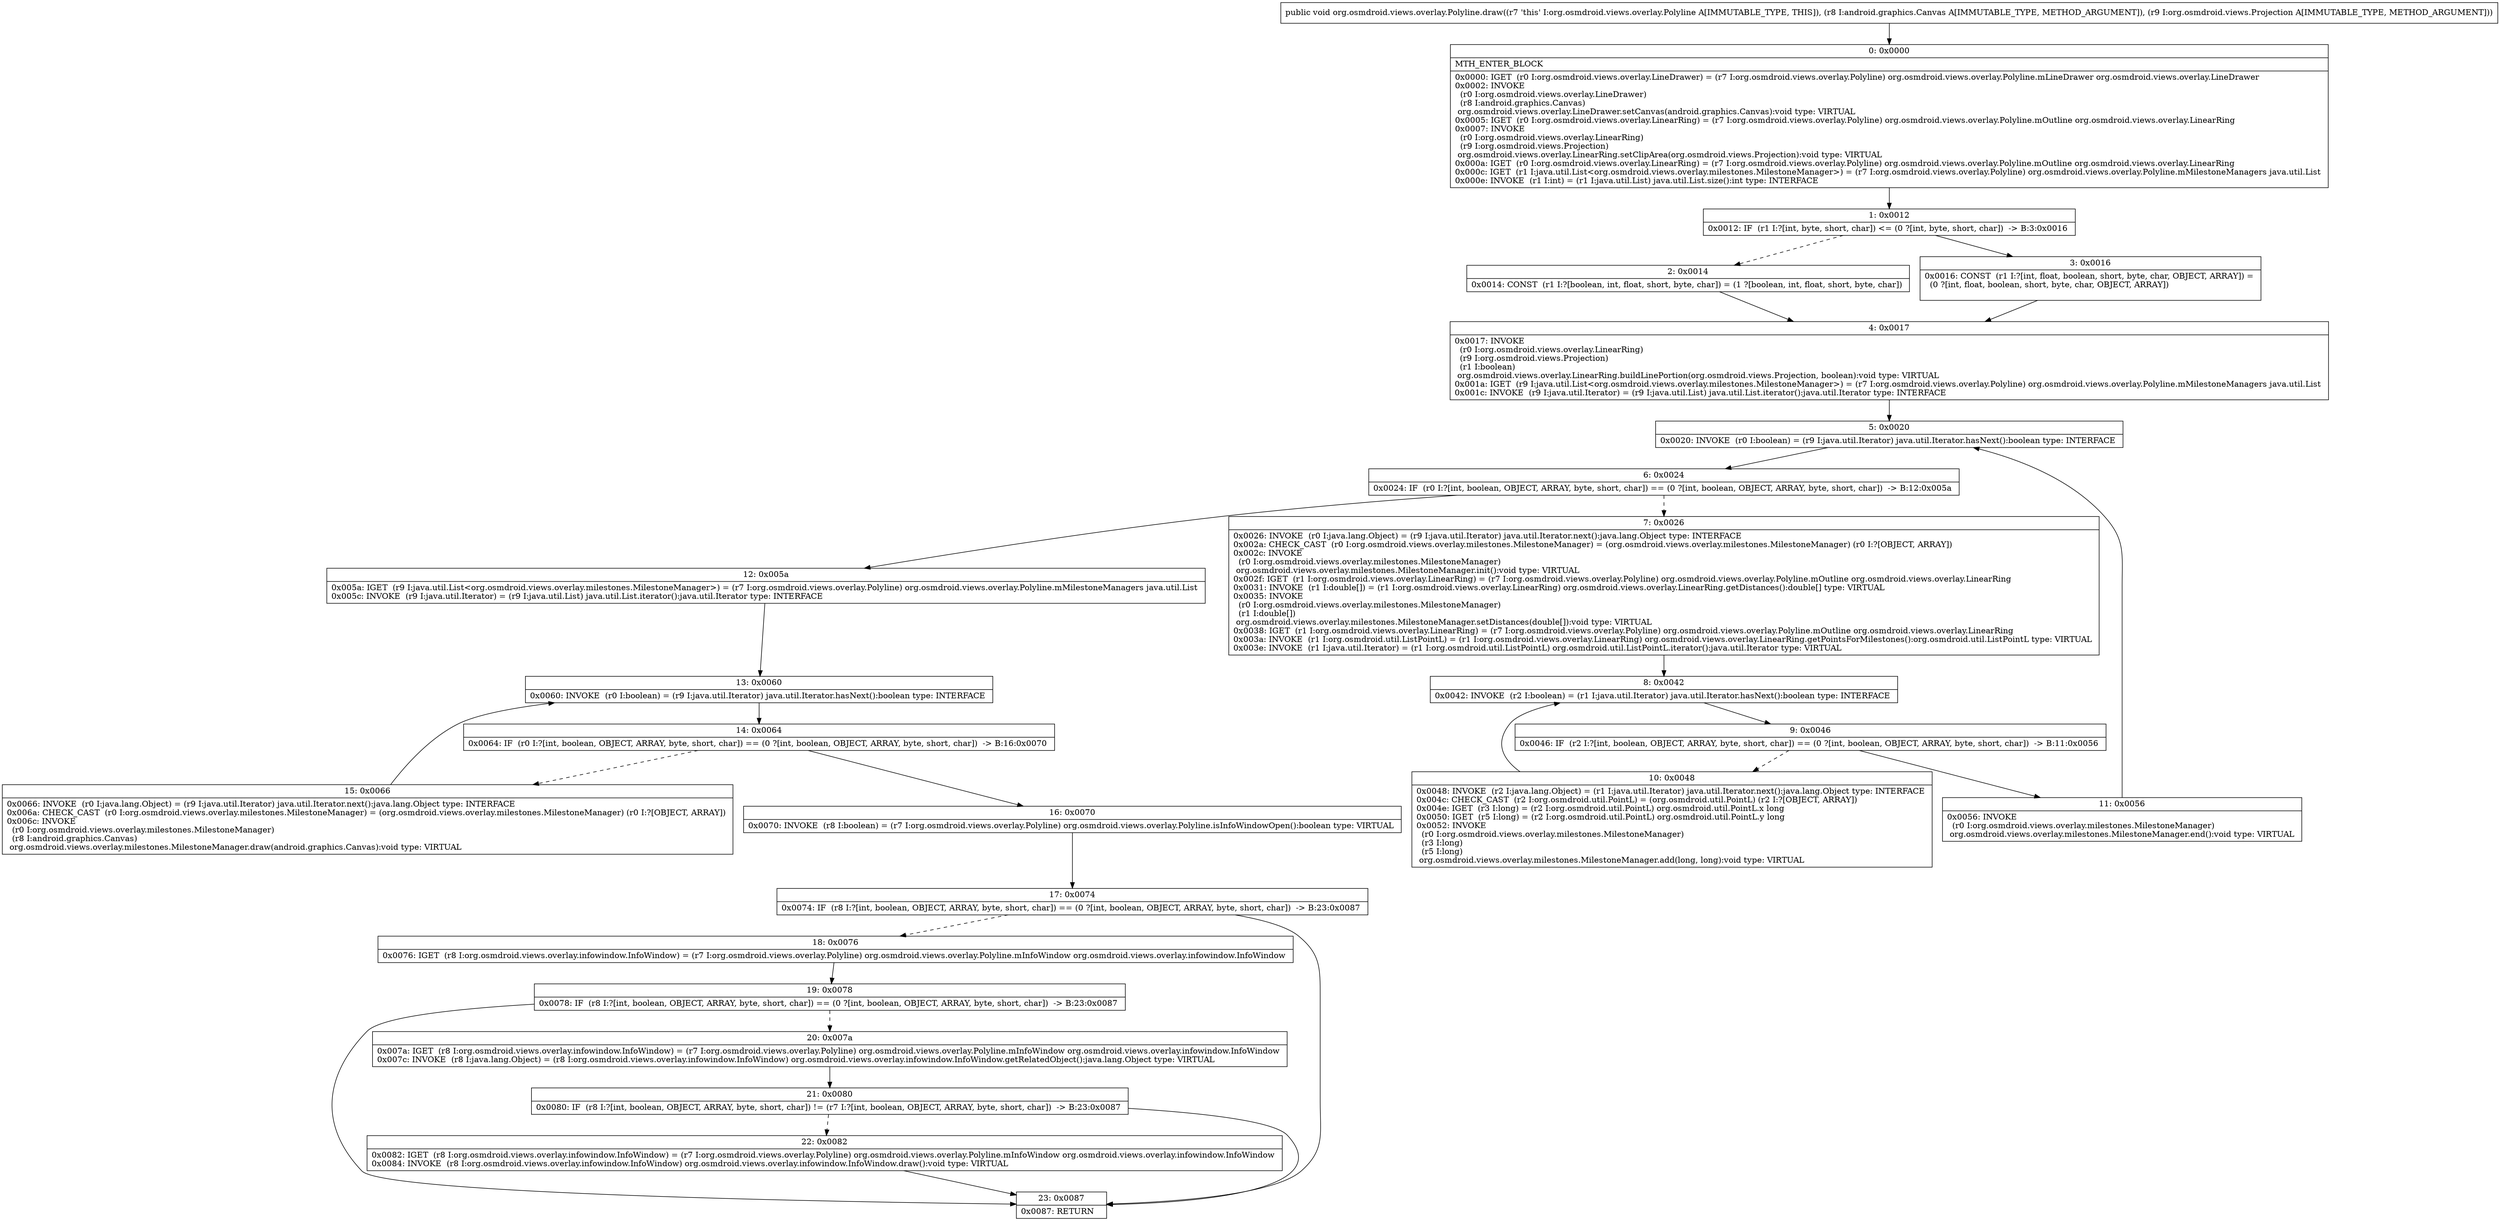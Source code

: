 digraph "CFG fororg.osmdroid.views.overlay.Polyline.draw(Landroid\/graphics\/Canvas;Lorg\/osmdroid\/views\/Projection;)V" {
Node_0 [shape=record,label="{0\:\ 0x0000|MTH_ENTER_BLOCK\l|0x0000: IGET  (r0 I:org.osmdroid.views.overlay.LineDrawer) = (r7 I:org.osmdroid.views.overlay.Polyline) org.osmdroid.views.overlay.Polyline.mLineDrawer org.osmdroid.views.overlay.LineDrawer \l0x0002: INVOKE  \l  (r0 I:org.osmdroid.views.overlay.LineDrawer)\l  (r8 I:android.graphics.Canvas)\l org.osmdroid.views.overlay.LineDrawer.setCanvas(android.graphics.Canvas):void type: VIRTUAL \l0x0005: IGET  (r0 I:org.osmdroid.views.overlay.LinearRing) = (r7 I:org.osmdroid.views.overlay.Polyline) org.osmdroid.views.overlay.Polyline.mOutline org.osmdroid.views.overlay.LinearRing \l0x0007: INVOKE  \l  (r0 I:org.osmdroid.views.overlay.LinearRing)\l  (r9 I:org.osmdroid.views.Projection)\l org.osmdroid.views.overlay.LinearRing.setClipArea(org.osmdroid.views.Projection):void type: VIRTUAL \l0x000a: IGET  (r0 I:org.osmdroid.views.overlay.LinearRing) = (r7 I:org.osmdroid.views.overlay.Polyline) org.osmdroid.views.overlay.Polyline.mOutline org.osmdroid.views.overlay.LinearRing \l0x000c: IGET  (r1 I:java.util.List\<org.osmdroid.views.overlay.milestones.MilestoneManager\>) = (r7 I:org.osmdroid.views.overlay.Polyline) org.osmdroid.views.overlay.Polyline.mMilestoneManagers java.util.List \l0x000e: INVOKE  (r1 I:int) = (r1 I:java.util.List) java.util.List.size():int type: INTERFACE \l}"];
Node_1 [shape=record,label="{1\:\ 0x0012|0x0012: IF  (r1 I:?[int, byte, short, char]) \<= (0 ?[int, byte, short, char])  \-\> B:3:0x0016 \l}"];
Node_2 [shape=record,label="{2\:\ 0x0014|0x0014: CONST  (r1 I:?[boolean, int, float, short, byte, char]) = (1 ?[boolean, int, float, short, byte, char]) \l}"];
Node_3 [shape=record,label="{3\:\ 0x0016|0x0016: CONST  (r1 I:?[int, float, boolean, short, byte, char, OBJECT, ARRAY]) = \l  (0 ?[int, float, boolean, short, byte, char, OBJECT, ARRAY])\l \l}"];
Node_4 [shape=record,label="{4\:\ 0x0017|0x0017: INVOKE  \l  (r0 I:org.osmdroid.views.overlay.LinearRing)\l  (r9 I:org.osmdroid.views.Projection)\l  (r1 I:boolean)\l org.osmdroid.views.overlay.LinearRing.buildLinePortion(org.osmdroid.views.Projection, boolean):void type: VIRTUAL \l0x001a: IGET  (r9 I:java.util.List\<org.osmdroid.views.overlay.milestones.MilestoneManager\>) = (r7 I:org.osmdroid.views.overlay.Polyline) org.osmdroid.views.overlay.Polyline.mMilestoneManagers java.util.List \l0x001c: INVOKE  (r9 I:java.util.Iterator) = (r9 I:java.util.List) java.util.List.iterator():java.util.Iterator type: INTERFACE \l}"];
Node_5 [shape=record,label="{5\:\ 0x0020|0x0020: INVOKE  (r0 I:boolean) = (r9 I:java.util.Iterator) java.util.Iterator.hasNext():boolean type: INTERFACE \l}"];
Node_6 [shape=record,label="{6\:\ 0x0024|0x0024: IF  (r0 I:?[int, boolean, OBJECT, ARRAY, byte, short, char]) == (0 ?[int, boolean, OBJECT, ARRAY, byte, short, char])  \-\> B:12:0x005a \l}"];
Node_7 [shape=record,label="{7\:\ 0x0026|0x0026: INVOKE  (r0 I:java.lang.Object) = (r9 I:java.util.Iterator) java.util.Iterator.next():java.lang.Object type: INTERFACE \l0x002a: CHECK_CAST  (r0 I:org.osmdroid.views.overlay.milestones.MilestoneManager) = (org.osmdroid.views.overlay.milestones.MilestoneManager) (r0 I:?[OBJECT, ARRAY]) \l0x002c: INVOKE  \l  (r0 I:org.osmdroid.views.overlay.milestones.MilestoneManager)\l org.osmdroid.views.overlay.milestones.MilestoneManager.init():void type: VIRTUAL \l0x002f: IGET  (r1 I:org.osmdroid.views.overlay.LinearRing) = (r7 I:org.osmdroid.views.overlay.Polyline) org.osmdroid.views.overlay.Polyline.mOutline org.osmdroid.views.overlay.LinearRing \l0x0031: INVOKE  (r1 I:double[]) = (r1 I:org.osmdroid.views.overlay.LinearRing) org.osmdroid.views.overlay.LinearRing.getDistances():double[] type: VIRTUAL \l0x0035: INVOKE  \l  (r0 I:org.osmdroid.views.overlay.milestones.MilestoneManager)\l  (r1 I:double[])\l org.osmdroid.views.overlay.milestones.MilestoneManager.setDistances(double[]):void type: VIRTUAL \l0x0038: IGET  (r1 I:org.osmdroid.views.overlay.LinearRing) = (r7 I:org.osmdroid.views.overlay.Polyline) org.osmdroid.views.overlay.Polyline.mOutline org.osmdroid.views.overlay.LinearRing \l0x003a: INVOKE  (r1 I:org.osmdroid.util.ListPointL) = (r1 I:org.osmdroid.views.overlay.LinearRing) org.osmdroid.views.overlay.LinearRing.getPointsForMilestones():org.osmdroid.util.ListPointL type: VIRTUAL \l0x003e: INVOKE  (r1 I:java.util.Iterator) = (r1 I:org.osmdroid.util.ListPointL) org.osmdroid.util.ListPointL.iterator():java.util.Iterator type: VIRTUAL \l}"];
Node_8 [shape=record,label="{8\:\ 0x0042|0x0042: INVOKE  (r2 I:boolean) = (r1 I:java.util.Iterator) java.util.Iterator.hasNext():boolean type: INTERFACE \l}"];
Node_9 [shape=record,label="{9\:\ 0x0046|0x0046: IF  (r2 I:?[int, boolean, OBJECT, ARRAY, byte, short, char]) == (0 ?[int, boolean, OBJECT, ARRAY, byte, short, char])  \-\> B:11:0x0056 \l}"];
Node_10 [shape=record,label="{10\:\ 0x0048|0x0048: INVOKE  (r2 I:java.lang.Object) = (r1 I:java.util.Iterator) java.util.Iterator.next():java.lang.Object type: INTERFACE \l0x004c: CHECK_CAST  (r2 I:org.osmdroid.util.PointL) = (org.osmdroid.util.PointL) (r2 I:?[OBJECT, ARRAY]) \l0x004e: IGET  (r3 I:long) = (r2 I:org.osmdroid.util.PointL) org.osmdroid.util.PointL.x long \l0x0050: IGET  (r5 I:long) = (r2 I:org.osmdroid.util.PointL) org.osmdroid.util.PointL.y long \l0x0052: INVOKE  \l  (r0 I:org.osmdroid.views.overlay.milestones.MilestoneManager)\l  (r3 I:long)\l  (r5 I:long)\l org.osmdroid.views.overlay.milestones.MilestoneManager.add(long, long):void type: VIRTUAL \l}"];
Node_11 [shape=record,label="{11\:\ 0x0056|0x0056: INVOKE  \l  (r0 I:org.osmdroid.views.overlay.milestones.MilestoneManager)\l org.osmdroid.views.overlay.milestones.MilestoneManager.end():void type: VIRTUAL \l}"];
Node_12 [shape=record,label="{12\:\ 0x005a|0x005a: IGET  (r9 I:java.util.List\<org.osmdroid.views.overlay.milestones.MilestoneManager\>) = (r7 I:org.osmdroid.views.overlay.Polyline) org.osmdroid.views.overlay.Polyline.mMilestoneManagers java.util.List \l0x005c: INVOKE  (r9 I:java.util.Iterator) = (r9 I:java.util.List) java.util.List.iterator():java.util.Iterator type: INTERFACE \l}"];
Node_13 [shape=record,label="{13\:\ 0x0060|0x0060: INVOKE  (r0 I:boolean) = (r9 I:java.util.Iterator) java.util.Iterator.hasNext():boolean type: INTERFACE \l}"];
Node_14 [shape=record,label="{14\:\ 0x0064|0x0064: IF  (r0 I:?[int, boolean, OBJECT, ARRAY, byte, short, char]) == (0 ?[int, boolean, OBJECT, ARRAY, byte, short, char])  \-\> B:16:0x0070 \l}"];
Node_15 [shape=record,label="{15\:\ 0x0066|0x0066: INVOKE  (r0 I:java.lang.Object) = (r9 I:java.util.Iterator) java.util.Iterator.next():java.lang.Object type: INTERFACE \l0x006a: CHECK_CAST  (r0 I:org.osmdroid.views.overlay.milestones.MilestoneManager) = (org.osmdroid.views.overlay.milestones.MilestoneManager) (r0 I:?[OBJECT, ARRAY]) \l0x006c: INVOKE  \l  (r0 I:org.osmdroid.views.overlay.milestones.MilestoneManager)\l  (r8 I:android.graphics.Canvas)\l org.osmdroid.views.overlay.milestones.MilestoneManager.draw(android.graphics.Canvas):void type: VIRTUAL \l}"];
Node_16 [shape=record,label="{16\:\ 0x0070|0x0070: INVOKE  (r8 I:boolean) = (r7 I:org.osmdroid.views.overlay.Polyline) org.osmdroid.views.overlay.Polyline.isInfoWindowOpen():boolean type: VIRTUAL \l}"];
Node_17 [shape=record,label="{17\:\ 0x0074|0x0074: IF  (r8 I:?[int, boolean, OBJECT, ARRAY, byte, short, char]) == (0 ?[int, boolean, OBJECT, ARRAY, byte, short, char])  \-\> B:23:0x0087 \l}"];
Node_18 [shape=record,label="{18\:\ 0x0076|0x0076: IGET  (r8 I:org.osmdroid.views.overlay.infowindow.InfoWindow) = (r7 I:org.osmdroid.views.overlay.Polyline) org.osmdroid.views.overlay.Polyline.mInfoWindow org.osmdroid.views.overlay.infowindow.InfoWindow \l}"];
Node_19 [shape=record,label="{19\:\ 0x0078|0x0078: IF  (r8 I:?[int, boolean, OBJECT, ARRAY, byte, short, char]) == (0 ?[int, boolean, OBJECT, ARRAY, byte, short, char])  \-\> B:23:0x0087 \l}"];
Node_20 [shape=record,label="{20\:\ 0x007a|0x007a: IGET  (r8 I:org.osmdroid.views.overlay.infowindow.InfoWindow) = (r7 I:org.osmdroid.views.overlay.Polyline) org.osmdroid.views.overlay.Polyline.mInfoWindow org.osmdroid.views.overlay.infowindow.InfoWindow \l0x007c: INVOKE  (r8 I:java.lang.Object) = (r8 I:org.osmdroid.views.overlay.infowindow.InfoWindow) org.osmdroid.views.overlay.infowindow.InfoWindow.getRelatedObject():java.lang.Object type: VIRTUAL \l}"];
Node_21 [shape=record,label="{21\:\ 0x0080|0x0080: IF  (r8 I:?[int, boolean, OBJECT, ARRAY, byte, short, char]) != (r7 I:?[int, boolean, OBJECT, ARRAY, byte, short, char])  \-\> B:23:0x0087 \l}"];
Node_22 [shape=record,label="{22\:\ 0x0082|0x0082: IGET  (r8 I:org.osmdroid.views.overlay.infowindow.InfoWindow) = (r7 I:org.osmdroid.views.overlay.Polyline) org.osmdroid.views.overlay.Polyline.mInfoWindow org.osmdroid.views.overlay.infowindow.InfoWindow \l0x0084: INVOKE  (r8 I:org.osmdroid.views.overlay.infowindow.InfoWindow) org.osmdroid.views.overlay.infowindow.InfoWindow.draw():void type: VIRTUAL \l}"];
Node_23 [shape=record,label="{23\:\ 0x0087|0x0087: RETURN   \l}"];
MethodNode[shape=record,label="{public void org.osmdroid.views.overlay.Polyline.draw((r7 'this' I:org.osmdroid.views.overlay.Polyline A[IMMUTABLE_TYPE, THIS]), (r8 I:android.graphics.Canvas A[IMMUTABLE_TYPE, METHOD_ARGUMENT]), (r9 I:org.osmdroid.views.Projection A[IMMUTABLE_TYPE, METHOD_ARGUMENT])) }"];
MethodNode -> Node_0;
Node_0 -> Node_1;
Node_1 -> Node_2[style=dashed];
Node_1 -> Node_3;
Node_2 -> Node_4;
Node_3 -> Node_4;
Node_4 -> Node_5;
Node_5 -> Node_6;
Node_6 -> Node_7[style=dashed];
Node_6 -> Node_12;
Node_7 -> Node_8;
Node_8 -> Node_9;
Node_9 -> Node_10[style=dashed];
Node_9 -> Node_11;
Node_10 -> Node_8;
Node_11 -> Node_5;
Node_12 -> Node_13;
Node_13 -> Node_14;
Node_14 -> Node_15[style=dashed];
Node_14 -> Node_16;
Node_15 -> Node_13;
Node_16 -> Node_17;
Node_17 -> Node_18[style=dashed];
Node_17 -> Node_23;
Node_18 -> Node_19;
Node_19 -> Node_20[style=dashed];
Node_19 -> Node_23;
Node_20 -> Node_21;
Node_21 -> Node_22[style=dashed];
Node_21 -> Node_23;
Node_22 -> Node_23;
}

